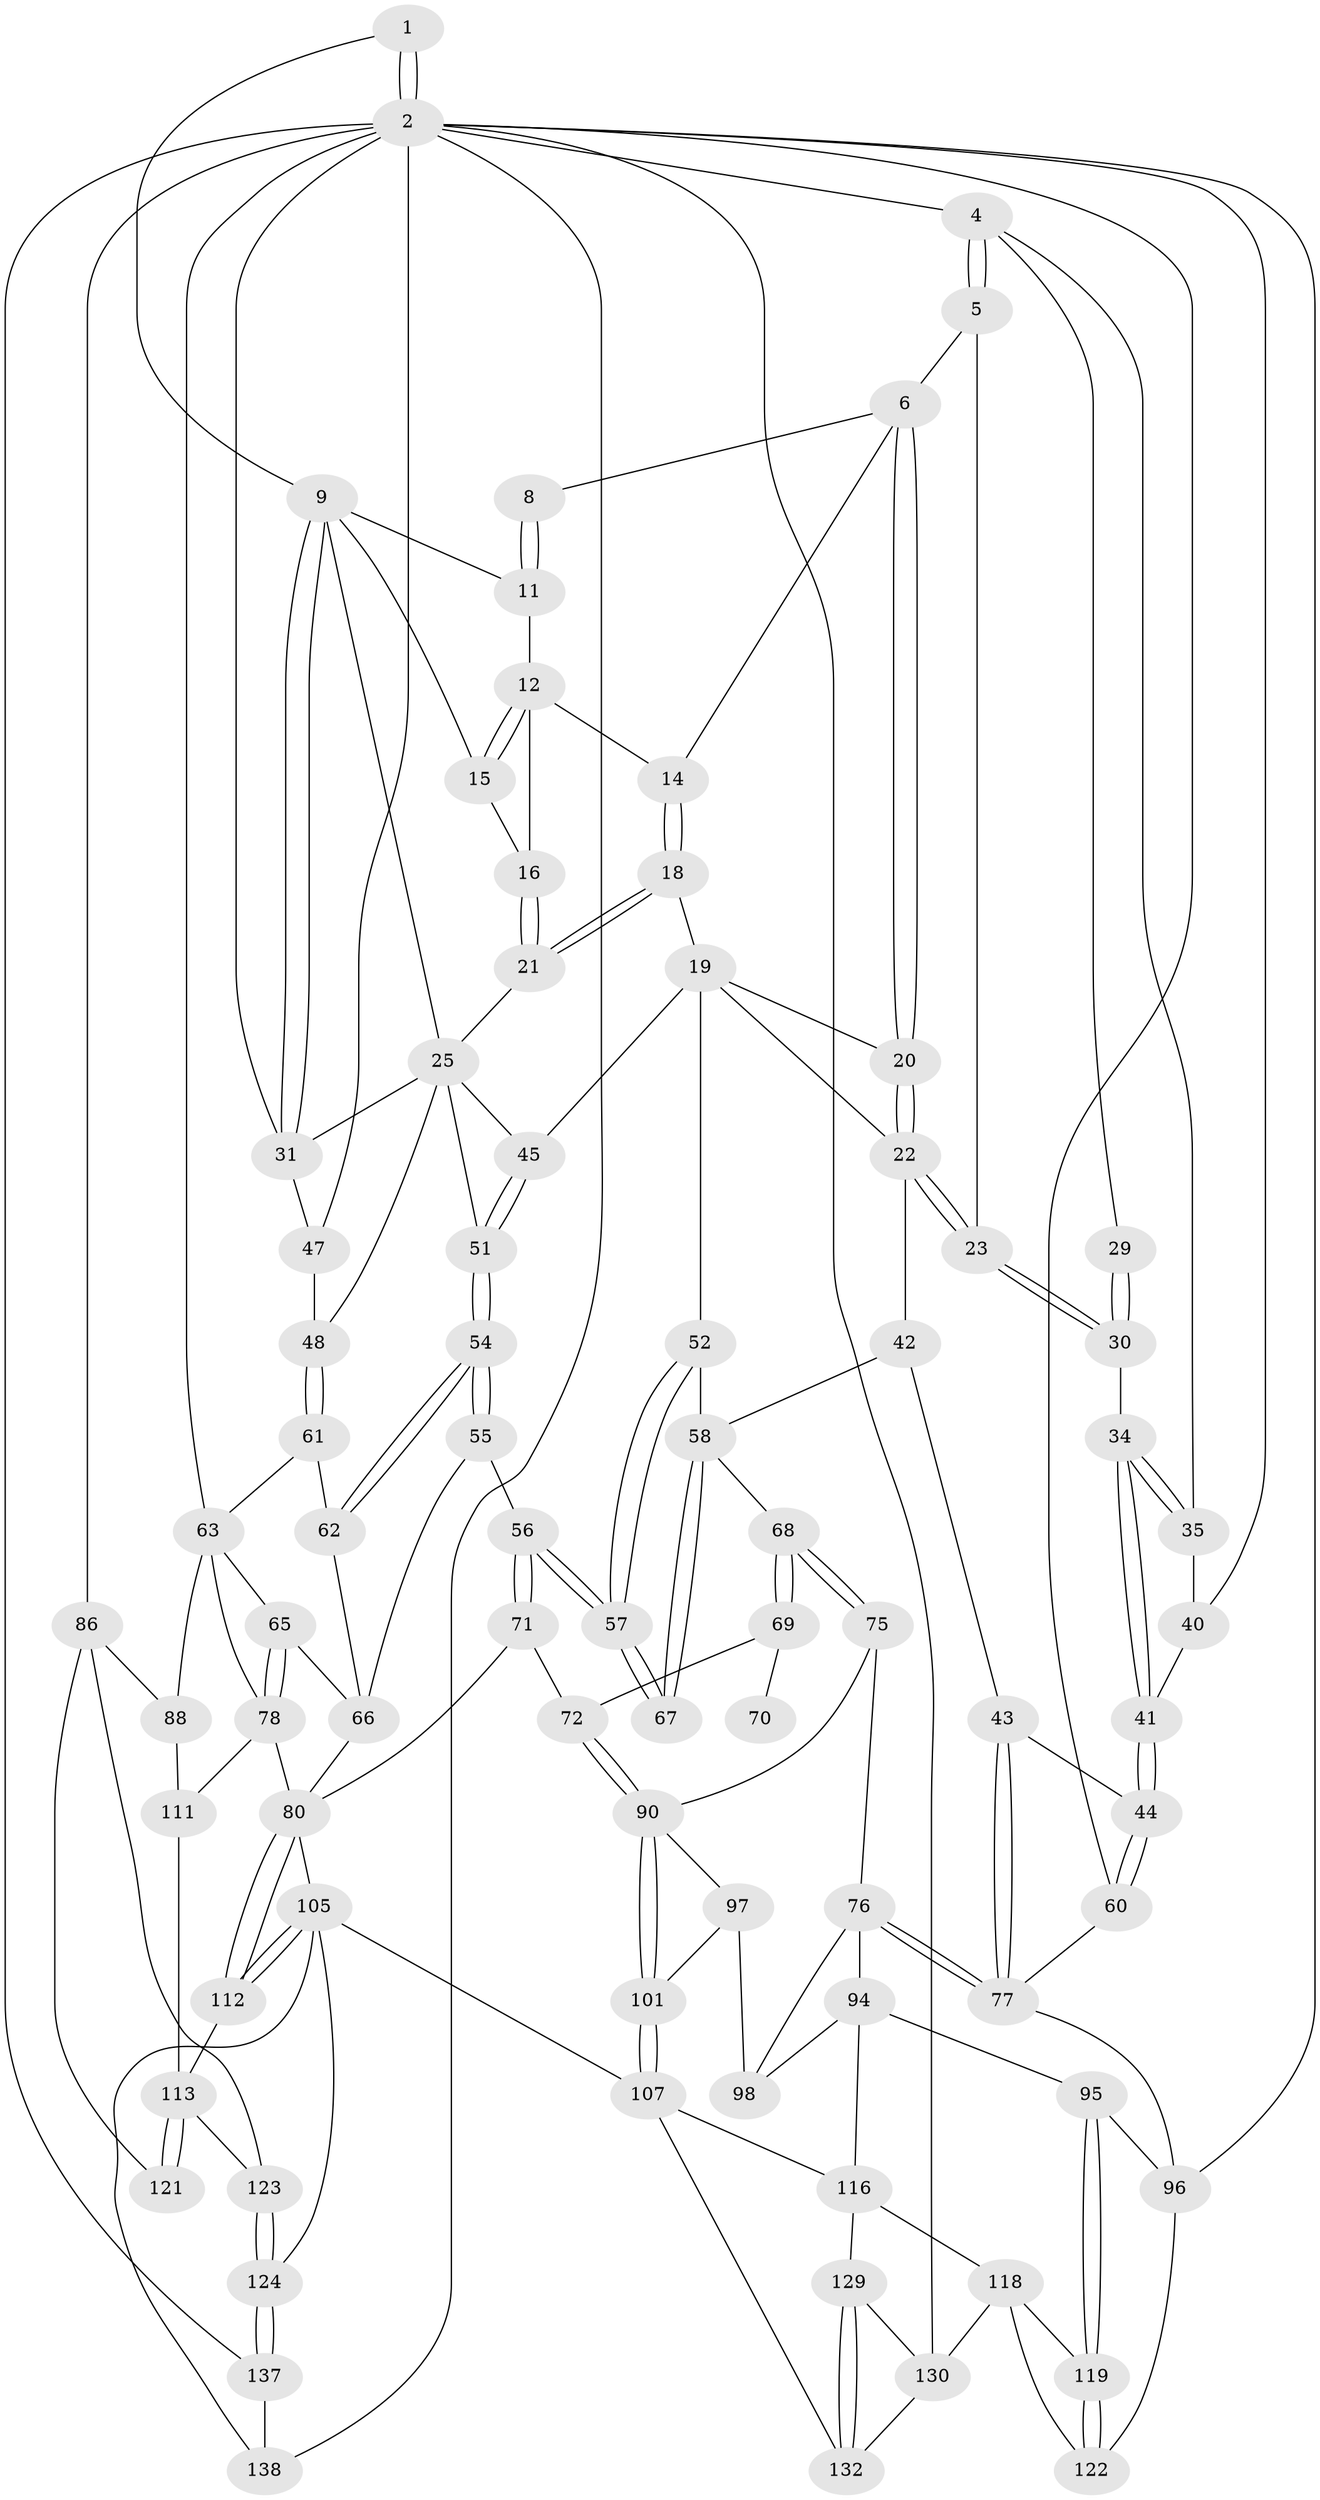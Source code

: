 // original degree distribution, {3: 0.028985507246376812, 6: 0.2463768115942029, 5: 0.4927536231884058, 4: 0.2318840579710145}
// Generated by graph-tools (version 1.1) at 2025/21/03/04/25 18:21:28]
// undirected, 82 vertices, 183 edges
graph export_dot {
graph [start="1"]
  node [color=gray90,style=filled];
  1 [pos="+0.8467579188723815+0"];
  2 [pos="+1+0",super="+85+3+33"];
  4 [pos="+0+0",super="+28"];
  5 [pos="+0.3265431158496327+0",super="+24"];
  6 [pos="+0.4507577798002155+0",super="+7"];
  8 [pos="+0.8091853523824766+0"];
  9 [pos="+0.9366690643889231+0.07453385708183327",super="+10"];
  11 [pos="+0.8614321303471844+0.06698748921551739"];
  12 [pos="+0.8135548359684349+0.04752616313924361",super="+13"];
  14 [pos="+0.7179240561324968+0"];
  15 [pos="+0.827614924012276+0.10358425548077507"];
  16 [pos="+0.802881888418451+0.1015589461115014"];
  18 [pos="+0.6856671097034885+0.1374621282409647"];
  19 [pos="+0.5555294554941964+0.09938120620557371",super="+36"];
  20 [pos="+0.4492180652732741+0"];
  21 [pos="+0.6895808459095425+0.14882583345308267"];
  22 [pos="+0.3501207498896639+0.22042908124410762",super="+38"];
  23 [pos="+0.27034301370415403+0.1698750045458606"];
  25 [pos="+0.8399423551839879+0.19373815210713355",super="+26"];
  29 [pos="+0.12439922168045897+0.06390353837699222"];
  30 [pos="+0.18238882245255122+0.1781767494542602"];
  31 [pos="+1+0.12934040172640196",super="+32"];
  34 [pos="+0.16115088478750866+0.18404291721353944"];
  35 [pos="+0.07531777630057361+0.10748180594544268"];
  40 [pos="+0.05083667568436371+0.14971919086908372"];
  41 [pos="+0.0687024614861218+0.2858979155027673"];
  42 [pos="+0.3298548085463279+0.26160132968526345"];
  43 [pos="+0.12900855369063127+0.375160950003205"];
  44 [pos="+0.047721139601042795+0.35546218020723974"];
  45 [pos="+0.6726897142162012+0.2174629163973123"];
  47 [pos="+0.9026376199844841+0.29134760353712846"];
  48 [pos="+0.8851777209671828+0.34737266399941036"];
  51 [pos="+0.7217103424376176+0.3549140700613725"];
  52 [pos="+0.5680633072602181+0.3842956345892234",super="+53"];
  54 [pos="+0.7160486784818192+0.44438352823477284"];
  55 [pos="+0.7127594714763643+0.449587132508326"];
  56 [pos="+0.6298314823395142+0.45318864939147313"];
  57 [pos="+0.5748772444206682+0.4000016428041179"];
  58 [pos="+0.39672137264116053+0.43841517025315774",super="+59"];
  60 [pos="+0+0.42463001284394575"];
  61 [pos="+0.8852027926733228+0.34766554802817184"];
  62 [pos="+0.8748298001558573+0.3575193859292446"];
  63 [pos="+1+0.42045735140122364",super="+82+64"];
  65 [pos="+0.9249026219443935+0.478551395330879"];
  66 [pos="+0.8622995074262331+0.46852919948926924",super="+74"];
  67 [pos="+0.505901360431369+0.4420501465447622"];
  68 [pos="+0.3531436361226795+0.47856563327992085"];
  69 [pos="+0.45914253055471527+0.49729129079199197",super="+73"];
  70 [pos="+0.5000796826210977+0.45246431368953943"];
  71 [pos="+0.5824656899708203+0.5479158185431573"];
  72 [pos="+0.5319539899212794+0.5833708699256326"];
  75 [pos="+0.34216362767085745+0.4945912773185565"];
  76 [pos="+0.27295685838938316+0.5170836403457465",super="+92"];
  77 [pos="+0.18732314818466572+0.4587695281341071",super="+83"];
  78 [pos="+0.9577985157567636+0.5914754533208602",super="+79"];
  80 [pos="+0.8170627370477095+0.6142686307048226",super="+81"];
  86 [pos="+1+1",super="+87+126"];
  88 [pos="+1+0.9140963536950305",super="+110"];
  90 [pos="+0.5202598357794664+0.6009715219049928",super="+91"];
  94 [pos="+0.16641605204298757+0.7067054159438814",super="+104"];
  95 [pos="+0.018272142879992403+0.6813029521721263"];
  96 [pos="+0+0.5725279010342481",super="+108"];
  97 [pos="+0.38078251864784374+0.6136545232774492",super="+102"];
  98 [pos="+0.3695446973080734+0.624155221086964",super="+99"];
  101 [pos="+0.5116330846343508+0.7319572708748239"];
  105 [pos="+0.6113636088702797+0.7758840315482035",super="+106"];
  107 [pos="+0.5194709011239715+0.7458981691248858",super="+115"];
  111 [pos="+0.9468779599802687+0.7799963461532896"];
  112 [pos="+0.8057139876605512+0.7797194118272492"];
  113 [pos="+0.9173389224788456+0.7860157575750771",super="+114"];
  116 [pos="+0.2245685457146573+0.7398868885941791",super="+117"];
  118 [pos="+0.11620722735760662+0.8254981755896784",super="+128"];
  119 [pos="+0.04506127211622853+0.8213969869460604"];
  121 [pos="+0.8604026775317458+0.912158467167232"];
  122 [pos="+0+0.8765727755168755"];
  123 [pos="+0.8076268374686746+0.8878010953128475"];
  124 [pos="+0.642973543105754+0.9214146964581205"];
  129 [pos="+0.12756845822013174+0.8944256434560097"];
  130 [pos="+0.0620073272192145+0.8884354755446487",super="+133"];
  132 [pos="+0.13092896904586052+0.9150428395405763"];
  137 [pos="+0.6239155107403374+1"];
  138 [pos="+0.3384130547266508+1"];
  1 -- 2;
  1 -- 2;
  1 -- 9;
  2 -- 137;
  2 -- 138;
  2 -- 86 [weight=2];
  2 -- 130;
  2 -- 40;
  2 -- 4;
  2 -- 60;
  2 -- 63;
  2 -- 47;
  2 -- 31;
  2 -- 96;
  4 -- 5;
  4 -- 5;
  4 -- 35;
  4 -- 29;
  5 -- 6;
  5 -- 23;
  6 -- 20;
  6 -- 20;
  6 -- 8;
  6 -- 14;
  8 -- 11;
  8 -- 11;
  9 -- 31;
  9 -- 31;
  9 -- 11;
  9 -- 25;
  9 -- 15;
  11 -- 12;
  12 -- 15;
  12 -- 15;
  12 -- 16;
  12 -- 14;
  14 -- 18;
  14 -- 18;
  15 -- 16;
  16 -- 21;
  16 -- 21;
  18 -- 19;
  18 -- 21;
  18 -- 21;
  19 -- 20;
  19 -- 52 [weight=2];
  19 -- 45;
  19 -- 22;
  20 -- 22;
  20 -- 22;
  21 -- 25;
  22 -- 23;
  22 -- 23;
  22 -- 42;
  23 -- 30;
  23 -- 30;
  25 -- 31;
  25 -- 48;
  25 -- 51;
  25 -- 45;
  29 -- 30;
  29 -- 30;
  30 -- 34;
  31 -- 47;
  34 -- 35;
  34 -- 35;
  34 -- 41;
  34 -- 41;
  35 -- 40;
  40 -- 41;
  41 -- 44;
  41 -- 44;
  42 -- 43;
  42 -- 58;
  43 -- 44;
  43 -- 77;
  43 -- 77;
  44 -- 60;
  44 -- 60;
  45 -- 51;
  45 -- 51;
  47 -- 48;
  48 -- 61;
  48 -- 61;
  51 -- 54;
  51 -- 54;
  52 -- 57;
  52 -- 57;
  52 -- 58;
  54 -- 55;
  54 -- 55;
  54 -- 62;
  54 -- 62;
  55 -- 56;
  55 -- 66;
  56 -- 57;
  56 -- 57;
  56 -- 71;
  56 -- 71;
  57 -- 67;
  57 -- 67;
  58 -- 67;
  58 -- 67;
  58 -- 68;
  60 -- 77;
  61 -- 62;
  61 -- 63;
  62 -- 66;
  63 -- 88;
  63 -- 78;
  63 -- 65;
  65 -- 66;
  65 -- 78;
  65 -- 78;
  66 -- 80;
  68 -- 69;
  68 -- 69;
  68 -- 75;
  68 -- 75;
  69 -- 70 [weight=2];
  69 -- 72;
  71 -- 72;
  71 -- 80;
  72 -- 90;
  72 -- 90;
  75 -- 76;
  75 -- 90;
  76 -- 77 [weight=2];
  76 -- 77;
  76 -- 98;
  76 -- 94;
  77 -- 96;
  78 -- 80;
  78 -- 111;
  80 -- 112;
  80 -- 112;
  80 -- 105;
  86 -- 88 [weight=2];
  86 -- 121 [weight=2];
  86 -- 123;
  88 -- 111;
  90 -- 101;
  90 -- 101;
  90 -- 97;
  94 -- 95;
  94 -- 116;
  94 -- 98;
  95 -- 96;
  95 -- 119;
  95 -- 119;
  96 -- 122;
  97 -- 98 [weight=3];
  97 -- 101;
  101 -- 107;
  101 -- 107;
  105 -- 112;
  105 -- 112;
  105 -- 138;
  105 -- 107 [weight=2];
  105 -- 124;
  107 -- 116;
  107 -- 132;
  111 -- 113;
  112 -- 113;
  113 -- 121;
  113 -- 121;
  113 -- 123;
  116 -- 129;
  116 -- 118;
  118 -- 119;
  118 -- 122;
  118 -- 130;
  119 -- 122;
  119 -- 122;
  123 -- 124;
  123 -- 124;
  124 -- 137;
  124 -- 137;
  129 -- 130;
  129 -- 132;
  129 -- 132;
  130 -- 132;
  137 -- 138;
}
